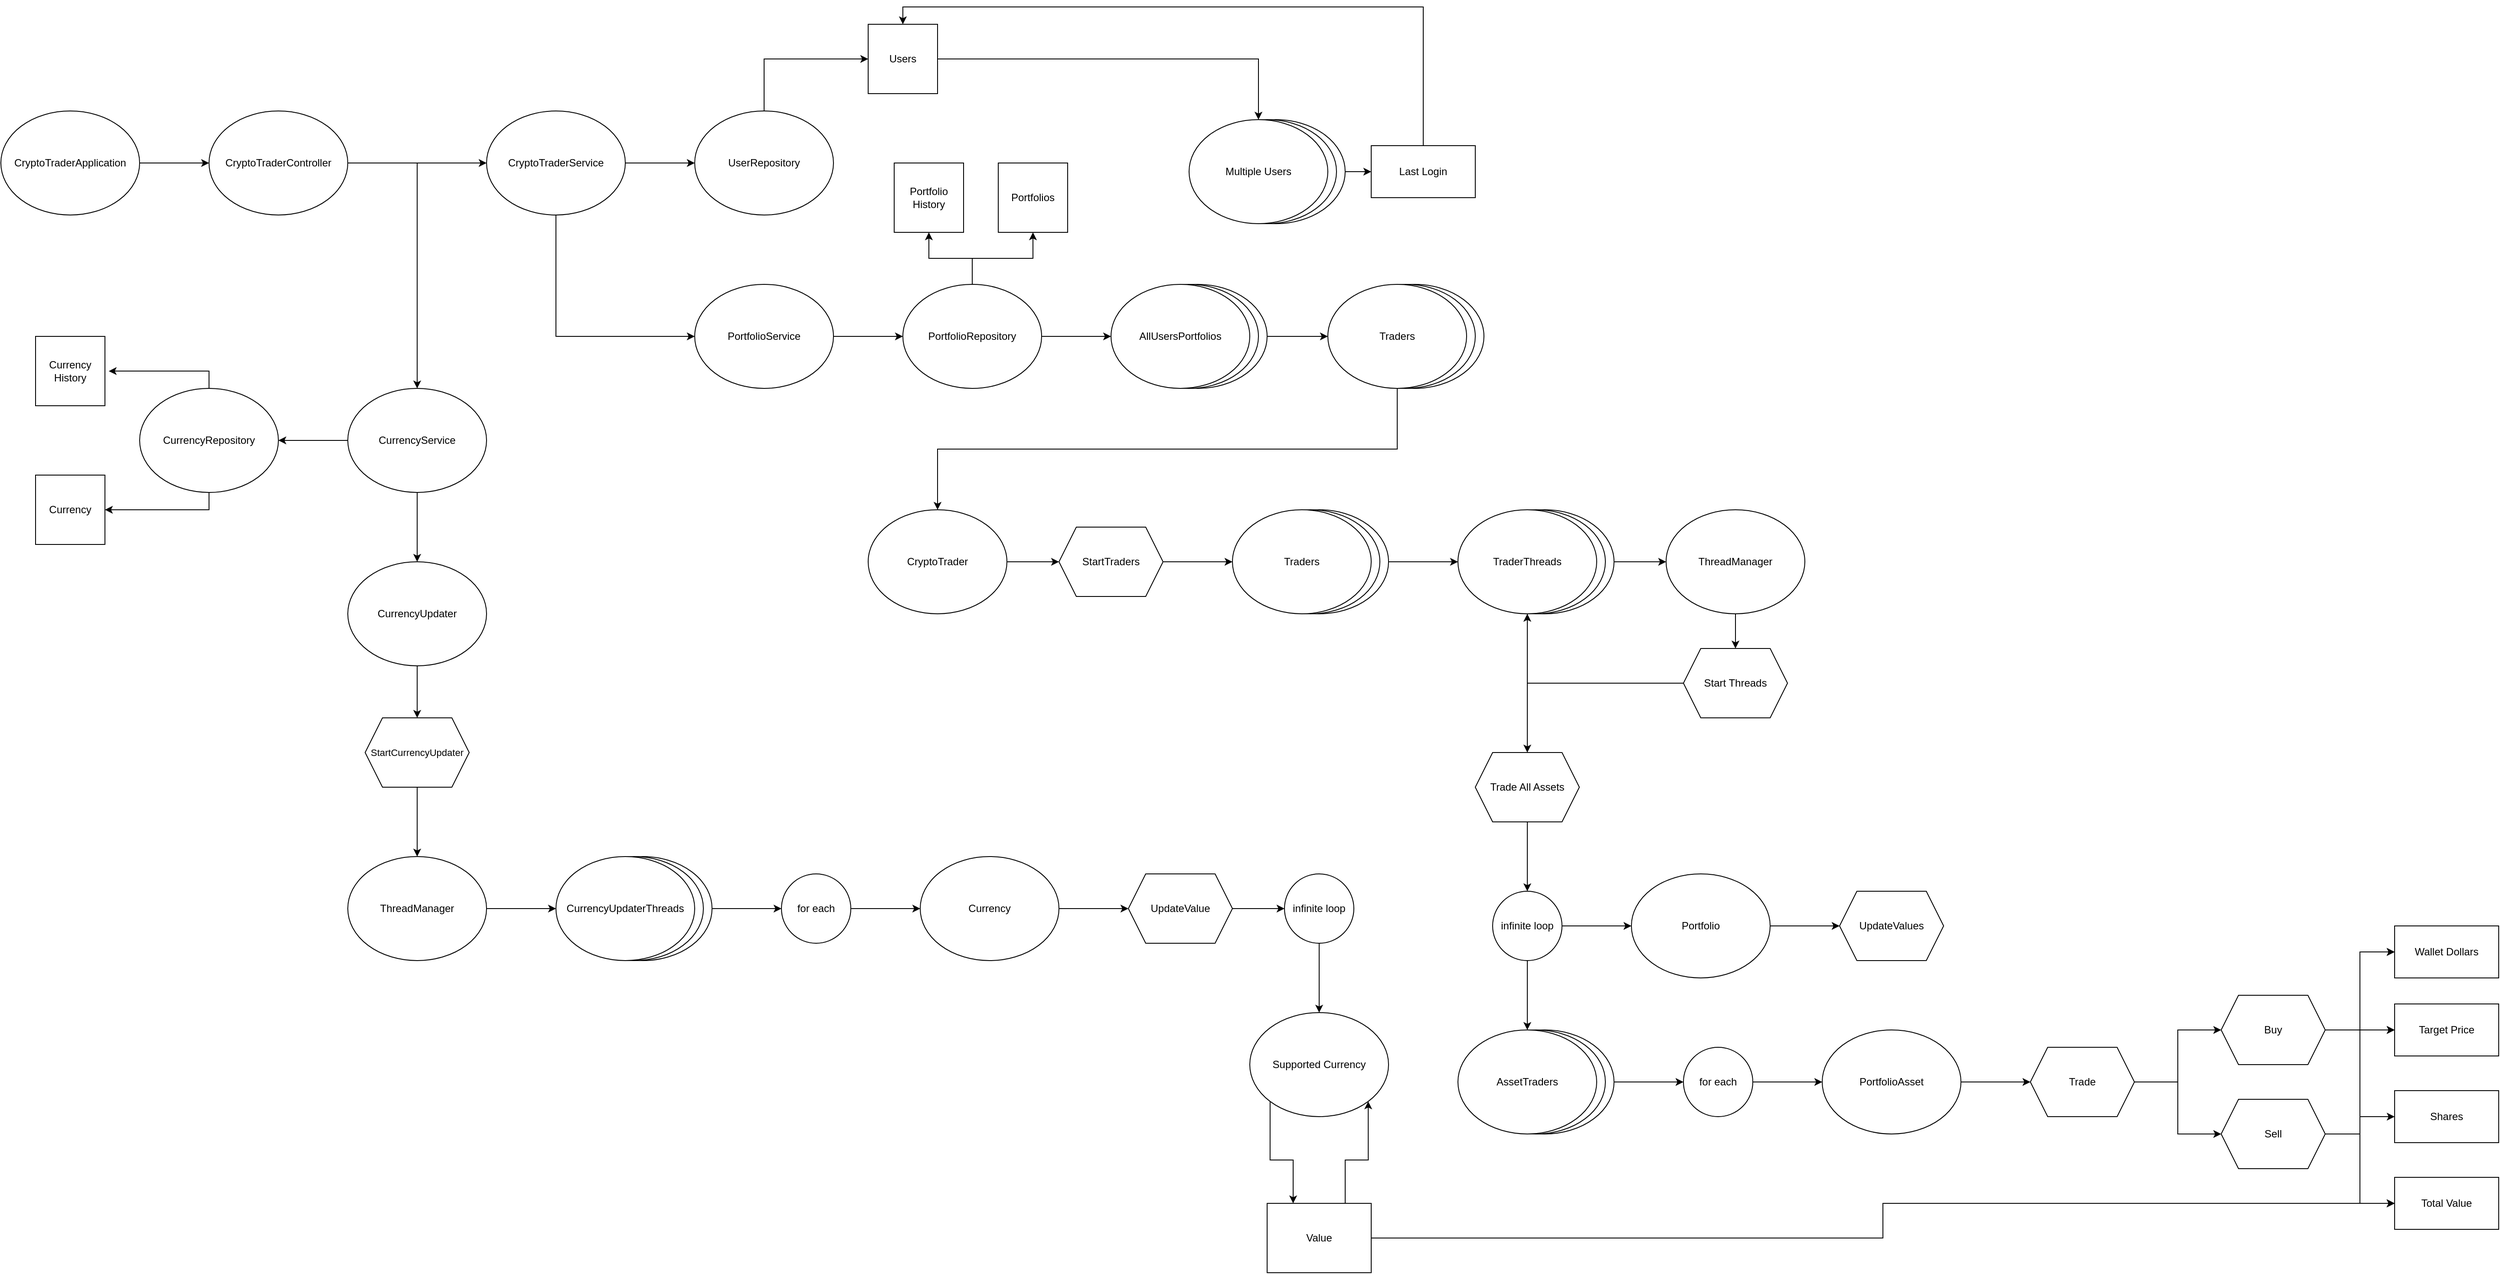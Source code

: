 <mxfile version="24.0.7" type="device">
  <diagram name="Page-1" id="pe8ZQUvVPvgCWQOouP43">
    <mxGraphModel dx="-1259" dy="2396" grid="1" gridSize="10" guides="1" tooltips="1" connect="1" arrows="1" fold="1" page="1" pageScale="1" pageWidth="850" pageHeight="1100" math="0" shadow="0">
      <root>
        <mxCell id="0" />
        <mxCell id="1" parent="0" />
        <mxCell id="1F8Fvpi4FppRuJuh_mjd-1" style="edgeStyle=orthogonalEdgeStyle;rounded=0;orthogonalLoop=1;jettySize=auto;html=1;exitX=1;exitY=0.5;exitDx=0;exitDy=0;entryX=0;entryY=0.5;entryDx=0;entryDy=0;" edge="1" parent="1" source="1F8Fvpi4FppRuJuh_mjd-2" target="1F8Fvpi4FppRuJuh_mjd-5">
          <mxGeometry relative="1" as="geometry" />
        </mxCell>
        <mxCell id="1F8Fvpi4FppRuJuh_mjd-2" value="&lt;font style=&quot;font-size: 12px;&quot;&gt;CryptoTraderApplication&lt;/font&gt;" style="ellipse;whiteSpace=wrap;html=1;" vertex="1" parent="1">
          <mxGeometry x="2600" y="-900" width="160" height="120" as="geometry" />
        </mxCell>
        <mxCell id="1F8Fvpi4FppRuJuh_mjd-3" style="edgeStyle=orthogonalEdgeStyle;rounded=0;orthogonalLoop=1;jettySize=auto;html=1;exitX=1;exitY=0.5;exitDx=0;exitDy=0;" edge="1" parent="1" source="1F8Fvpi4FppRuJuh_mjd-5" target="1F8Fvpi4FppRuJuh_mjd-7">
          <mxGeometry relative="1" as="geometry" />
        </mxCell>
        <mxCell id="1F8Fvpi4FppRuJuh_mjd-4" style="edgeStyle=orthogonalEdgeStyle;rounded=0;orthogonalLoop=1;jettySize=auto;html=1;exitX=1;exitY=0.5;exitDx=0;exitDy=0;entryX=0.5;entryY=0;entryDx=0;entryDy=0;" edge="1" parent="1" source="1F8Fvpi4FppRuJuh_mjd-5" target="1F8Fvpi4FppRuJuh_mjd-72">
          <mxGeometry relative="1" as="geometry" />
        </mxCell>
        <mxCell id="1F8Fvpi4FppRuJuh_mjd-5" value="CryptoTraderController" style="ellipse;whiteSpace=wrap;html=1;" vertex="1" parent="1">
          <mxGeometry x="2840" y="-900" width="160" height="120" as="geometry" />
        </mxCell>
        <mxCell id="1F8Fvpi4FppRuJuh_mjd-6" style="edgeStyle=orthogonalEdgeStyle;rounded=0;orthogonalLoop=1;jettySize=auto;html=1;exitX=1;exitY=0.5;exitDx=0;exitDy=0;entryX=0;entryY=0.5;entryDx=0;entryDy=0;" edge="1" parent="1" source="1F8Fvpi4FppRuJuh_mjd-7" target="1F8Fvpi4FppRuJuh_mjd-9">
          <mxGeometry relative="1" as="geometry" />
        </mxCell>
        <mxCell id="1F8Fvpi4FppRuJuh_mjd-208" style="edgeStyle=orthogonalEdgeStyle;rounded=0;orthogonalLoop=1;jettySize=auto;html=1;exitX=0.5;exitY=1;exitDx=0;exitDy=0;entryX=0;entryY=0.5;entryDx=0;entryDy=0;" edge="1" parent="1" source="1F8Fvpi4FppRuJuh_mjd-7" target="1F8Fvpi4FppRuJuh_mjd-78">
          <mxGeometry relative="1" as="geometry" />
        </mxCell>
        <mxCell id="1F8Fvpi4FppRuJuh_mjd-7" value="CryptoTraderService" style="ellipse;whiteSpace=wrap;html=1;" vertex="1" parent="1">
          <mxGeometry x="3160" y="-900" width="160" height="120" as="geometry" />
        </mxCell>
        <mxCell id="1F8Fvpi4FppRuJuh_mjd-8" style="edgeStyle=orthogonalEdgeStyle;rounded=0;orthogonalLoop=1;jettySize=auto;html=1;exitX=0.5;exitY=0;exitDx=0;exitDy=0;entryX=0;entryY=0.5;entryDx=0;entryDy=0;" edge="1" parent="1" source="1F8Fvpi4FppRuJuh_mjd-9" target="1F8Fvpi4FppRuJuh_mjd-61">
          <mxGeometry relative="1" as="geometry" />
        </mxCell>
        <mxCell id="1F8Fvpi4FppRuJuh_mjd-9" value="UserRepository" style="ellipse;whiteSpace=wrap;html=1;" vertex="1" parent="1">
          <mxGeometry x="3400" y="-900" width="160" height="120" as="geometry" />
        </mxCell>
        <mxCell id="1F8Fvpi4FppRuJuh_mjd-25" style="edgeStyle=orthogonalEdgeStyle;rounded=0;orthogonalLoop=1;jettySize=auto;html=1;exitX=0.5;exitY=0;exitDx=0;exitDy=0;entryX=0.5;entryY=1;entryDx=0;entryDy=0;" edge="1" parent="1" source="1F8Fvpi4FppRuJuh_mjd-27" target="1F8Fvpi4FppRuJuh_mjd-62">
          <mxGeometry relative="1" as="geometry" />
        </mxCell>
        <mxCell id="1F8Fvpi4FppRuJuh_mjd-26" style="edgeStyle=orthogonalEdgeStyle;rounded=0;orthogonalLoop=1;jettySize=auto;html=1;exitX=0.5;exitY=0;exitDx=0;exitDy=0;entryX=0.5;entryY=1;entryDx=0;entryDy=0;" edge="1" parent="1" source="1F8Fvpi4FppRuJuh_mjd-27" target="1F8Fvpi4FppRuJuh_mjd-63">
          <mxGeometry relative="1" as="geometry" />
        </mxCell>
        <mxCell id="1F8Fvpi4FppRuJuh_mjd-210" style="edgeStyle=orthogonalEdgeStyle;rounded=0;orthogonalLoop=1;jettySize=auto;html=1;exitX=1;exitY=0.5;exitDx=0;exitDy=0;entryX=0;entryY=0.5;entryDx=0;entryDy=0;" edge="1" parent="1" source="1F8Fvpi4FppRuJuh_mjd-27" target="1F8Fvpi4FppRuJuh_mjd-86">
          <mxGeometry relative="1" as="geometry" />
        </mxCell>
        <mxCell id="1F8Fvpi4FppRuJuh_mjd-27" value="PortfolioRepository" style="ellipse;whiteSpace=wrap;html=1;" vertex="1" parent="1">
          <mxGeometry x="3640" y="-700" width="160" height="120" as="geometry" />
        </mxCell>
        <mxCell id="1F8Fvpi4FppRuJuh_mjd-116" style="edgeStyle=orthogonalEdgeStyle;rounded=0;orthogonalLoop=1;jettySize=auto;html=1;exitX=1;exitY=0.5;exitDx=0;exitDy=0;" edge="1" parent="1" source="1F8Fvpi4FppRuJuh_mjd-29" target="1F8Fvpi4FppRuJuh_mjd-115">
          <mxGeometry relative="1" as="geometry" />
        </mxCell>
        <mxCell id="1F8Fvpi4FppRuJuh_mjd-29" value="CryptoTrader" style="ellipse;whiteSpace=wrap;html=1;" vertex="1" parent="1">
          <mxGeometry x="3600" y="-440" width="160" height="120" as="geometry" />
        </mxCell>
        <mxCell id="1F8Fvpi4FppRuJuh_mjd-158" style="edgeStyle=orthogonalEdgeStyle;rounded=0;orthogonalLoop=1;jettySize=auto;html=1;exitX=1;exitY=0.5;exitDx=0;exitDy=0;entryX=0;entryY=0.5;entryDx=0;entryDy=0;" edge="1" parent="1" source="1F8Fvpi4FppRuJuh_mjd-41" target="1F8Fvpi4FppRuJuh_mjd-157">
          <mxGeometry relative="1" as="geometry" />
        </mxCell>
        <mxCell id="1F8Fvpi4FppRuJuh_mjd-41" value="Currency" style="ellipse;whiteSpace=wrap;html=1;" vertex="1" parent="1">
          <mxGeometry x="3660" y="-40" width="160" height="120" as="geometry" />
        </mxCell>
        <mxCell id="1F8Fvpi4FppRuJuh_mjd-186" style="edgeStyle=orthogonalEdgeStyle;rounded=0;orthogonalLoop=1;jettySize=auto;html=1;exitX=0.75;exitY=0;exitDx=0;exitDy=0;entryX=1;entryY=1;entryDx=0;entryDy=0;" edge="1" parent="1" source="1F8Fvpi4FppRuJuh_mjd-42" target="1F8Fvpi4FppRuJuh_mjd-73">
          <mxGeometry relative="1" as="geometry" />
        </mxCell>
        <mxCell id="1F8Fvpi4FppRuJuh_mjd-204" style="edgeStyle=orthogonalEdgeStyle;rounded=0;orthogonalLoop=1;jettySize=auto;html=1;exitX=1;exitY=0.5;exitDx=0;exitDy=0;entryX=0;entryY=0.5;entryDx=0;entryDy=0;" edge="1" parent="1" source="1F8Fvpi4FppRuJuh_mjd-42" target="1F8Fvpi4FppRuJuh_mjd-109">
          <mxGeometry relative="1" as="geometry" />
        </mxCell>
        <mxCell id="1F8Fvpi4FppRuJuh_mjd-42" value="Value" style="rounded=0;whiteSpace=wrap;html=1;" vertex="1" parent="1">
          <mxGeometry x="4060" y="360" width="120" height="80" as="geometry" />
        </mxCell>
        <mxCell id="1F8Fvpi4FppRuJuh_mjd-87" style="edgeStyle=orthogonalEdgeStyle;rounded=0;orthogonalLoop=1;jettySize=auto;html=1;exitX=1;exitY=0.5;exitDx=0;exitDy=0;entryX=0.5;entryY=0;entryDx=0;entryDy=0;" edge="1" parent="1" source="1F8Fvpi4FppRuJuh_mjd-61" target="1F8Fvpi4FppRuJuh_mjd-82">
          <mxGeometry relative="1" as="geometry" />
        </mxCell>
        <mxCell id="1F8Fvpi4FppRuJuh_mjd-61" value="Users" style="whiteSpace=wrap;html=1;aspect=fixed;" vertex="1" parent="1">
          <mxGeometry x="3600" y="-1000" width="80" height="80" as="geometry" />
        </mxCell>
        <mxCell id="1F8Fvpi4FppRuJuh_mjd-62" value="Portfolios" style="whiteSpace=wrap;html=1;aspect=fixed;" vertex="1" parent="1">
          <mxGeometry x="3750" y="-840" width="80" height="80" as="geometry" />
        </mxCell>
        <mxCell id="1F8Fvpi4FppRuJuh_mjd-63" value="Portfolio&lt;div&gt;History&lt;/div&gt;" style="whiteSpace=wrap;html=1;aspect=fixed;" vertex="1" parent="1">
          <mxGeometry x="3630" y="-840" width="80" height="80" as="geometry" />
        </mxCell>
        <mxCell id="1F8Fvpi4FppRuJuh_mjd-64" value="Currency" style="whiteSpace=wrap;html=1;aspect=fixed;" vertex="1" parent="1">
          <mxGeometry x="2640" y="-480" width="80" height="80" as="geometry" />
        </mxCell>
        <mxCell id="1F8Fvpi4FppRuJuh_mjd-65" value="Currency&lt;div&gt;History&lt;/div&gt;" style="whiteSpace=wrap;html=1;aspect=fixed;" vertex="1" parent="1">
          <mxGeometry x="2640" y="-640" width="80" height="80" as="geometry" />
        </mxCell>
        <mxCell id="1F8Fvpi4FppRuJuh_mjd-66" style="edgeStyle=orthogonalEdgeStyle;rounded=0;orthogonalLoop=1;jettySize=auto;html=1;exitX=0.5;exitY=0;exitDx=0;exitDy=0;entryX=0.5;entryY=0;entryDx=0;entryDy=0;" edge="1" parent="1" source="1F8Fvpi4FppRuJuh_mjd-67" target="1F8Fvpi4FppRuJuh_mjd-61">
          <mxGeometry relative="1" as="geometry" />
        </mxCell>
        <mxCell id="1F8Fvpi4FppRuJuh_mjd-67" value="Last Login" style="rounded=0;whiteSpace=wrap;html=1;" vertex="1" parent="1">
          <mxGeometry x="4180" y="-860" width="120" height="60" as="geometry" />
        </mxCell>
        <mxCell id="1F8Fvpi4FppRuJuh_mjd-206" style="edgeStyle=orthogonalEdgeStyle;rounded=0;orthogonalLoop=1;jettySize=auto;html=1;exitX=0.5;exitY=1;exitDx=0;exitDy=0;entryX=0.5;entryY=0;entryDx=0;entryDy=0;" edge="1" parent="1" source="1F8Fvpi4FppRuJuh_mjd-69" target="1F8Fvpi4FppRuJuh_mjd-205">
          <mxGeometry relative="1" as="geometry" />
        </mxCell>
        <mxCell id="1F8Fvpi4FppRuJuh_mjd-69" value="CurrencyUpdater" style="ellipse;whiteSpace=wrap;html=1;" vertex="1" parent="1">
          <mxGeometry x="3000" y="-380" width="160" height="120" as="geometry" />
        </mxCell>
        <mxCell id="1F8Fvpi4FppRuJuh_mjd-71" style="edgeStyle=orthogonalEdgeStyle;rounded=0;orthogonalLoop=1;jettySize=auto;html=1;exitX=0;exitY=0.5;exitDx=0;exitDy=0;entryX=1;entryY=0.5;entryDx=0;entryDy=0;" edge="1" parent="1" source="1F8Fvpi4FppRuJuh_mjd-72" target="1F8Fvpi4FppRuJuh_mjd-75">
          <mxGeometry relative="1" as="geometry" />
        </mxCell>
        <mxCell id="1F8Fvpi4FppRuJuh_mjd-162" style="edgeStyle=orthogonalEdgeStyle;rounded=0;orthogonalLoop=1;jettySize=auto;html=1;exitX=0.5;exitY=1;exitDx=0;exitDy=0;entryX=0.5;entryY=0;entryDx=0;entryDy=0;" edge="1" parent="1" source="1F8Fvpi4FppRuJuh_mjd-72" target="1F8Fvpi4FppRuJuh_mjd-69">
          <mxGeometry relative="1" as="geometry">
            <mxPoint x="3280" y="-410" as="targetPoint" />
          </mxGeometry>
        </mxCell>
        <mxCell id="1F8Fvpi4FppRuJuh_mjd-72" value="CurrencyService" style="ellipse;whiteSpace=wrap;html=1;" vertex="1" parent="1">
          <mxGeometry x="3000" y="-580" width="160" height="120" as="geometry" />
        </mxCell>
        <mxCell id="1F8Fvpi4FppRuJuh_mjd-185" style="edgeStyle=orthogonalEdgeStyle;rounded=0;orthogonalLoop=1;jettySize=auto;html=1;exitX=0;exitY=1;exitDx=0;exitDy=0;entryX=0.25;entryY=0;entryDx=0;entryDy=0;" edge="1" parent="1" source="1F8Fvpi4FppRuJuh_mjd-73" target="1F8Fvpi4FppRuJuh_mjd-42">
          <mxGeometry relative="1" as="geometry" />
        </mxCell>
        <mxCell id="1F8Fvpi4FppRuJuh_mjd-73" value="Supported Currency" style="ellipse;whiteSpace=wrap;html=1;" vertex="1" parent="1">
          <mxGeometry x="4040" y="140" width="160" height="120" as="geometry" />
        </mxCell>
        <mxCell id="1F8Fvpi4FppRuJuh_mjd-74" style="edgeStyle=orthogonalEdgeStyle;rounded=0;orthogonalLoop=1;jettySize=auto;html=1;exitX=0.5;exitY=1;exitDx=0;exitDy=0;entryX=1;entryY=0.5;entryDx=0;entryDy=0;" edge="1" parent="1" source="1F8Fvpi4FppRuJuh_mjd-75" target="1F8Fvpi4FppRuJuh_mjd-64">
          <mxGeometry relative="1" as="geometry" />
        </mxCell>
        <mxCell id="1F8Fvpi4FppRuJuh_mjd-75" value="CurrencyRepository" style="ellipse;whiteSpace=wrap;html=1;" vertex="1" parent="1">
          <mxGeometry x="2760" y="-580" width="160" height="120" as="geometry" />
        </mxCell>
        <mxCell id="1F8Fvpi4FppRuJuh_mjd-76" style="edgeStyle=orthogonalEdgeStyle;rounded=0;orthogonalLoop=1;jettySize=auto;html=1;exitX=0.5;exitY=0;exitDx=0;exitDy=0;entryX=1.055;entryY=0.501;entryDx=0;entryDy=0;entryPerimeter=0;" edge="1" parent="1" source="1F8Fvpi4FppRuJuh_mjd-75" target="1F8Fvpi4FppRuJuh_mjd-65">
          <mxGeometry relative="1" as="geometry" />
        </mxCell>
        <mxCell id="1F8Fvpi4FppRuJuh_mjd-209" style="edgeStyle=orthogonalEdgeStyle;rounded=0;orthogonalLoop=1;jettySize=auto;html=1;exitX=1;exitY=0.5;exitDx=0;exitDy=0;entryX=0;entryY=0.5;entryDx=0;entryDy=0;" edge="1" parent="1" source="1F8Fvpi4FppRuJuh_mjd-78" target="1F8Fvpi4FppRuJuh_mjd-27">
          <mxGeometry relative="1" as="geometry" />
        </mxCell>
        <mxCell id="1F8Fvpi4FppRuJuh_mjd-78" value="PortfolioService" style="ellipse;whiteSpace=wrap;html=1;" vertex="1" parent="1">
          <mxGeometry x="3400" y="-700" width="160" height="120" as="geometry" />
        </mxCell>
        <mxCell id="1F8Fvpi4FppRuJuh_mjd-79" value="" style="group" vertex="1" connectable="0" parent="1">
          <mxGeometry x="3970" y="-890" width="180" height="120" as="geometry" />
        </mxCell>
        <mxCell id="1F8Fvpi4FppRuJuh_mjd-80" value="" style="ellipse;whiteSpace=wrap;html=1;" vertex="1" parent="1F8Fvpi4FppRuJuh_mjd-79">
          <mxGeometry x="20" width="160" height="120" as="geometry" />
        </mxCell>
        <mxCell id="1F8Fvpi4FppRuJuh_mjd-81" value="" style="ellipse;whiteSpace=wrap;html=1;" vertex="1" parent="1F8Fvpi4FppRuJuh_mjd-79">
          <mxGeometry x="10" width="160" height="120" as="geometry" />
        </mxCell>
        <mxCell id="1F8Fvpi4FppRuJuh_mjd-82" value="Multiple Users" style="ellipse;whiteSpace=wrap;html=1;" vertex="1" parent="1F8Fvpi4FppRuJuh_mjd-79">
          <mxGeometry width="160" height="120" as="geometry" />
        </mxCell>
        <mxCell id="1F8Fvpi4FppRuJuh_mjd-83" value="" style="group" vertex="1" connectable="0" parent="1">
          <mxGeometry x="3880" y="-700" width="180" height="120" as="geometry" />
        </mxCell>
        <mxCell id="1F8Fvpi4FppRuJuh_mjd-84" value="" style="ellipse;whiteSpace=wrap;html=1;" vertex="1" parent="1F8Fvpi4FppRuJuh_mjd-83">
          <mxGeometry x="20" width="160" height="120" as="geometry" />
        </mxCell>
        <mxCell id="1F8Fvpi4FppRuJuh_mjd-85" value="" style="ellipse;whiteSpace=wrap;html=1;" vertex="1" parent="1F8Fvpi4FppRuJuh_mjd-83">
          <mxGeometry x="10" width="160" height="120" as="geometry" />
        </mxCell>
        <mxCell id="1F8Fvpi4FppRuJuh_mjd-86" value="AllUsersPortfolios" style="ellipse;whiteSpace=wrap;html=1;" vertex="1" parent="1F8Fvpi4FppRuJuh_mjd-83">
          <mxGeometry width="160" height="120" as="geometry" />
        </mxCell>
        <mxCell id="1F8Fvpi4FppRuJuh_mjd-89" style="edgeStyle=orthogonalEdgeStyle;rounded=0;orthogonalLoop=1;jettySize=auto;html=1;exitX=1;exitY=0.5;exitDx=0;exitDy=0;" edge="1" parent="1" source="1F8Fvpi4FppRuJuh_mjd-80" target="1F8Fvpi4FppRuJuh_mjd-67">
          <mxGeometry relative="1" as="geometry" />
        </mxCell>
        <mxCell id="1F8Fvpi4FppRuJuh_mjd-91" value="" style="group" vertex="1" connectable="0" parent="1">
          <mxGeometry x="4130" y="-700" width="180" height="120" as="geometry" />
        </mxCell>
        <mxCell id="1F8Fvpi4FppRuJuh_mjd-92" value="" style="ellipse;whiteSpace=wrap;html=1;" vertex="1" parent="1F8Fvpi4FppRuJuh_mjd-91">
          <mxGeometry x="20" width="160" height="120" as="geometry" />
        </mxCell>
        <mxCell id="1F8Fvpi4FppRuJuh_mjd-93" value="" style="ellipse;whiteSpace=wrap;html=1;" vertex="1" parent="1F8Fvpi4FppRuJuh_mjd-91">
          <mxGeometry x="10" width="160" height="120" as="geometry" />
        </mxCell>
        <mxCell id="1F8Fvpi4FppRuJuh_mjd-94" value="Traders" style="ellipse;whiteSpace=wrap;html=1;" vertex="1" parent="1F8Fvpi4FppRuJuh_mjd-91">
          <mxGeometry width="160" height="120" as="geometry" />
        </mxCell>
        <mxCell id="1F8Fvpi4FppRuJuh_mjd-98" style="edgeStyle=orthogonalEdgeStyle;rounded=0;orthogonalLoop=1;jettySize=auto;html=1;exitX=0.5;exitY=1;exitDx=0;exitDy=0;entryX=0.5;entryY=0;entryDx=0;entryDy=0;" edge="1" parent="1" source="1F8Fvpi4FppRuJuh_mjd-94" target="1F8Fvpi4FppRuJuh_mjd-29">
          <mxGeometry relative="1" as="geometry" />
        </mxCell>
        <mxCell id="1F8Fvpi4FppRuJuh_mjd-194" style="edgeStyle=orthogonalEdgeStyle;rounded=0;orthogonalLoop=1;jettySize=auto;html=1;exitX=1;exitY=0.5;exitDx=0;exitDy=0;entryX=0;entryY=0.5;entryDx=0;entryDy=0;" edge="1" parent="1" source="1F8Fvpi4FppRuJuh_mjd-104" target="1F8Fvpi4FppRuJuh_mjd-112">
          <mxGeometry relative="1" as="geometry" />
        </mxCell>
        <mxCell id="1F8Fvpi4FppRuJuh_mjd-195" style="edgeStyle=orthogonalEdgeStyle;rounded=0;orthogonalLoop=1;jettySize=auto;html=1;exitX=1;exitY=0.5;exitDx=0;exitDy=0;entryX=0;entryY=0.5;entryDx=0;entryDy=0;" edge="1" parent="1" source="1F8Fvpi4FppRuJuh_mjd-104" target="1F8Fvpi4FppRuJuh_mjd-111">
          <mxGeometry relative="1" as="geometry" />
        </mxCell>
        <mxCell id="1F8Fvpi4FppRuJuh_mjd-196" style="edgeStyle=orthogonalEdgeStyle;rounded=0;orthogonalLoop=1;jettySize=auto;html=1;exitX=1;exitY=0.5;exitDx=0;exitDy=0;entryX=0;entryY=0.5;entryDx=0;entryDy=0;" edge="1" parent="1" source="1F8Fvpi4FppRuJuh_mjd-104" target="1F8Fvpi4FppRuJuh_mjd-110">
          <mxGeometry relative="1" as="geometry" />
        </mxCell>
        <mxCell id="1F8Fvpi4FppRuJuh_mjd-197" style="edgeStyle=orthogonalEdgeStyle;rounded=0;orthogonalLoop=1;jettySize=auto;html=1;exitX=1;exitY=0.5;exitDx=0;exitDy=0;entryX=0;entryY=0.5;entryDx=0;entryDy=0;" edge="1" parent="1" source="1F8Fvpi4FppRuJuh_mjd-104" target="1F8Fvpi4FppRuJuh_mjd-109">
          <mxGeometry relative="1" as="geometry" />
        </mxCell>
        <mxCell id="1F8Fvpi4FppRuJuh_mjd-104" value="Buy" style="shape=hexagon;perimeter=hexagonPerimeter2;whiteSpace=wrap;html=1;fixedSize=1;" vertex="1" parent="1">
          <mxGeometry x="5160" y="120" width="120" height="80" as="geometry" />
        </mxCell>
        <mxCell id="1F8Fvpi4FppRuJuh_mjd-198" style="edgeStyle=orthogonalEdgeStyle;rounded=0;orthogonalLoop=1;jettySize=auto;html=1;exitX=1;exitY=0.5;exitDx=0;exitDy=0;entryX=0;entryY=0.5;entryDx=0;entryDy=0;" edge="1" parent="1" source="1F8Fvpi4FppRuJuh_mjd-108" target="1F8Fvpi4FppRuJuh_mjd-109">
          <mxGeometry relative="1" as="geometry" />
        </mxCell>
        <mxCell id="1F8Fvpi4FppRuJuh_mjd-200" style="edgeStyle=orthogonalEdgeStyle;rounded=0;orthogonalLoop=1;jettySize=auto;html=1;exitX=1;exitY=0.5;exitDx=0;exitDy=0;entryX=0;entryY=0.5;entryDx=0;entryDy=0;" edge="1" parent="1" source="1F8Fvpi4FppRuJuh_mjd-108" target="1F8Fvpi4FppRuJuh_mjd-111">
          <mxGeometry relative="1" as="geometry" />
        </mxCell>
        <mxCell id="1F8Fvpi4FppRuJuh_mjd-201" style="edgeStyle=orthogonalEdgeStyle;rounded=0;orthogonalLoop=1;jettySize=auto;html=1;exitX=1;exitY=0.5;exitDx=0;exitDy=0;entryX=0;entryY=0.5;entryDx=0;entryDy=0;" edge="1" parent="1" source="1F8Fvpi4FppRuJuh_mjd-108" target="1F8Fvpi4FppRuJuh_mjd-112">
          <mxGeometry relative="1" as="geometry" />
        </mxCell>
        <mxCell id="1F8Fvpi4FppRuJuh_mjd-108" value="Sell" style="shape=hexagon;perimeter=hexagonPerimeter2;whiteSpace=wrap;html=1;fixedSize=1;" vertex="1" parent="1">
          <mxGeometry x="5160" y="240" width="120" height="80" as="geometry" />
        </mxCell>
        <mxCell id="1F8Fvpi4FppRuJuh_mjd-109" value="Total Value" style="rounded=0;whiteSpace=wrap;html=1;" vertex="1" parent="1">
          <mxGeometry x="5360" y="330" width="120" height="60" as="geometry" />
        </mxCell>
        <mxCell id="1F8Fvpi4FppRuJuh_mjd-110" value="Shares" style="rounded=0;whiteSpace=wrap;html=1;" vertex="1" parent="1">
          <mxGeometry x="5360" y="230" width="120" height="60" as="geometry" />
        </mxCell>
        <mxCell id="1F8Fvpi4FppRuJuh_mjd-111" value="Target Price" style="rounded=0;whiteSpace=wrap;html=1;" vertex="1" parent="1">
          <mxGeometry x="5360" y="130" width="120" height="60" as="geometry" />
        </mxCell>
        <mxCell id="1F8Fvpi4FppRuJuh_mjd-112" value="Wallet Dollars" style="rounded=0;whiteSpace=wrap;html=1;" vertex="1" parent="1">
          <mxGeometry x="5360" y="40" width="120" height="60" as="geometry" />
        </mxCell>
        <mxCell id="1F8Fvpi4FppRuJuh_mjd-121" style="edgeStyle=orthogonalEdgeStyle;rounded=0;orthogonalLoop=1;jettySize=auto;html=1;exitX=1;exitY=0.5;exitDx=0;exitDy=0;entryX=0;entryY=0.5;entryDx=0;entryDy=0;" edge="1" parent="1" source="1F8Fvpi4FppRuJuh_mjd-115" target="1F8Fvpi4FppRuJuh_mjd-120">
          <mxGeometry relative="1" as="geometry" />
        </mxCell>
        <mxCell id="1F8Fvpi4FppRuJuh_mjd-115" value="StartTraders" style="shape=hexagon;perimeter=hexagonPerimeter2;whiteSpace=wrap;html=1;fixedSize=1;" vertex="1" parent="1">
          <mxGeometry x="3820" y="-420" width="120" height="80" as="geometry" />
        </mxCell>
        <mxCell id="1F8Fvpi4FppRuJuh_mjd-117" value="" style="group" vertex="1" connectable="0" parent="1">
          <mxGeometry x="4020" y="-440" width="180" height="120" as="geometry" />
        </mxCell>
        <mxCell id="1F8Fvpi4FppRuJuh_mjd-118" value="" style="ellipse;whiteSpace=wrap;html=1;" vertex="1" parent="1F8Fvpi4FppRuJuh_mjd-117">
          <mxGeometry x="20" width="160" height="120" as="geometry" />
        </mxCell>
        <mxCell id="1F8Fvpi4FppRuJuh_mjd-119" value="" style="ellipse;whiteSpace=wrap;html=1;" vertex="1" parent="1F8Fvpi4FppRuJuh_mjd-117">
          <mxGeometry x="10" width="160" height="120" as="geometry" />
        </mxCell>
        <mxCell id="1F8Fvpi4FppRuJuh_mjd-120" value="Traders" style="ellipse;whiteSpace=wrap;html=1;" vertex="1" parent="1F8Fvpi4FppRuJuh_mjd-117">
          <mxGeometry width="160" height="120" as="geometry" />
        </mxCell>
        <mxCell id="1F8Fvpi4FppRuJuh_mjd-122" value="" style="group" vertex="1" connectable="0" parent="1">
          <mxGeometry x="4280" y="-440" width="180" height="120" as="geometry" />
        </mxCell>
        <mxCell id="1F8Fvpi4FppRuJuh_mjd-123" value="" style="ellipse;whiteSpace=wrap;html=1;" vertex="1" parent="1F8Fvpi4FppRuJuh_mjd-122">
          <mxGeometry x="20" width="160" height="120" as="geometry" />
        </mxCell>
        <mxCell id="1F8Fvpi4FppRuJuh_mjd-124" value="" style="ellipse;whiteSpace=wrap;html=1;" vertex="1" parent="1F8Fvpi4FppRuJuh_mjd-122">
          <mxGeometry x="10" width="160" height="120" as="geometry" />
        </mxCell>
        <mxCell id="1F8Fvpi4FppRuJuh_mjd-125" value="TraderThreads" style="ellipse;whiteSpace=wrap;html=1;" vertex="1" parent="1F8Fvpi4FppRuJuh_mjd-122">
          <mxGeometry width="160" height="120" as="geometry" />
        </mxCell>
        <mxCell id="1F8Fvpi4FppRuJuh_mjd-126" style="edgeStyle=orthogonalEdgeStyle;rounded=0;orthogonalLoop=1;jettySize=auto;html=1;exitX=1;exitY=0.5;exitDx=0;exitDy=0;" edge="1" parent="1" source="1F8Fvpi4FppRuJuh_mjd-118" target="1F8Fvpi4FppRuJuh_mjd-125">
          <mxGeometry relative="1" as="geometry" />
        </mxCell>
        <mxCell id="1F8Fvpi4FppRuJuh_mjd-127" value="" style="group" vertex="1" connectable="0" parent="1">
          <mxGeometry x="4520" y="-440" width="180" height="120" as="geometry" />
        </mxCell>
        <mxCell id="1F8Fvpi4FppRuJuh_mjd-130" value="ThreadManager" style="ellipse;whiteSpace=wrap;html=1;" vertex="1" parent="1F8Fvpi4FppRuJuh_mjd-127">
          <mxGeometry width="160" height="120" as="geometry" />
        </mxCell>
        <mxCell id="1F8Fvpi4FppRuJuh_mjd-135" style="edgeStyle=orthogonalEdgeStyle;rounded=0;orthogonalLoop=1;jettySize=auto;html=1;exitX=0;exitY=0.5;exitDx=0;exitDy=0;entryX=0.5;entryY=1;entryDx=0;entryDy=0;" edge="1" parent="1" source="1F8Fvpi4FppRuJuh_mjd-131" target="1F8Fvpi4FppRuJuh_mjd-125">
          <mxGeometry relative="1" as="geometry" />
        </mxCell>
        <mxCell id="1F8Fvpi4FppRuJuh_mjd-131" value="Start Threads" style="shape=hexagon;perimeter=hexagonPerimeter2;whiteSpace=wrap;html=1;fixedSize=1;" vertex="1" parent="1">
          <mxGeometry x="4540" y="-280" width="120" height="80" as="geometry" />
        </mxCell>
        <mxCell id="1F8Fvpi4FppRuJuh_mjd-133" style="edgeStyle=orthogonalEdgeStyle;rounded=0;orthogonalLoop=1;jettySize=auto;html=1;exitX=0.5;exitY=1;exitDx=0;exitDy=0;entryX=0.5;entryY=0;entryDx=0;entryDy=0;" edge="1" parent="1" source="1F8Fvpi4FppRuJuh_mjd-130" target="1F8Fvpi4FppRuJuh_mjd-131">
          <mxGeometry relative="1" as="geometry" />
        </mxCell>
        <mxCell id="1F8Fvpi4FppRuJuh_mjd-134" style="edgeStyle=orthogonalEdgeStyle;rounded=0;orthogonalLoop=1;jettySize=auto;html=1;exitX=1;exitY=0.5;exitDx=0;exitDy=0;entryX=0;entryY=0.5;entryDx=0;entryDy=0;" edge="1" parent="1" source="1F8Fvpi4FppRuJuh_mjd-123" target="1F8Fvpi4FppRuJuh_mjd-130">
          <mxGeometry relative="1" as="geometry" />
        </mxCell>
        <mxCell id="1F8Fvpi4FppRuJuh_mjd-141" style="edgeStyle=orthogonalEdgeStyle;rounded=0;orthogonalLoop=1;jettySize=auto;html=1;exitX=0.5;exitY=1;exitDx=0;exitDy=0;entryX=0.5;entryY=0;entryDx=0;entryDy=0;" edge="1" parent="1" source="1F8Fvpi4FppRuJuh_mjd-125" target="1F8Fvpi4FppRuJuh_mjd-142">
          <mxGeometry relative="1" as="geometry">
            <mxPoint x="4360" y="-160" as="targetPoint" />
          </mxGeometry>
        </mxCell>
        <mxCell id="1F8Fvpi4FppRuJuh_mjd-164" style="edgeStyle=orthogonalEdgeStyle;rounded=0;orthogonalLoop=1;jettySize=auto;html=1;exitX=0.5;exitY=1;exitDx=0;exitDy=0;entryX=0.5;entryY=0;entryDx=0;entryDy=0;" edge="1" parent="1" source="1F8Fvpi4FppRuJuh_mjd-142" target="1F8Fvpi4FppRuJuh_mjd-163">
          <mxGeometry relative="1" as="geometry" />
        </mxCell>
        <mxCell id="1F8Fvpi4FppRuJuh_mjd-142" value="Trade All Assets" style="shape=hexagon;perimeter=hexagonPerimeter2;whiteSpace=wrap;html=1;fixedSize=1;" vertex="1" parent="1">
          <mxGeometry x="4300" y="-160" width="120" height="80" as="geometry" />
        </mxCell>
        <mxCell id="1F8Fvpi4FppRuJuh_mjd-143" value="" style="group" vertex="1" connectable="0" parent="1">
          <mxGeometry x="4280" y="160" width="180" height="120" as="geometry" />
        </mxCell>
        <mxCell id="1F8Fvpi4FppRuJuh_mjd-144" value="" style="ellipse;whiteSpace=wrap;html=1;" vertex="1" parent="1F8Fvpi4FppRuJuh_mjd-143">
          <mxGeometry x="20" width="160" height="120" as="geometry" />
        </mxCell>
        <mxCell id="1F8Fvpi4FppRuJuh_mjd-145" value="" style="ellipse;whiteSpace=wrap;html=1;" vertex="1" parent="1F8Fvpi4FppRuJuh_mjd-143">
          <mxGeometry x="10" width="160" height="120" as="geometry" />
        </mxCell>
        <mxCell id="1F8Fvpi4FppRuJuh_mjd-146" value="AssetTraders" style="ellipse;whiteSpace=wrap;html=1;" vertex="1" parent="1F8Fvpi4FppRuJuh_mjd-143">
          <mxGeometry width="160" height="120" as="geometry" />
        </mxCell>
        <mxCell id="1F8Fvpi4FppRuJuh_mjd-155" style="edgeStyle=orthogonalEdgeStyle;rounded=0;orthogonalLoop=1;jettySize=auto;html=1;exitX=1;exitY=0.5;exitDx=0;exitDy=0;entryX=0;entryY=0.5;entryDx=0;entryDy=0;" edge="1" parent="1" source="1F8Fvpi4FppRuJuh_mjd-148" target="1F8Fvpi4FppRuJuh_mjd-154">
          <mxGeometry relative="1" as="geometry" />
        </mxCell>
        <mxCell id="1F8Fvpi4FppRuJuh_mjd-148" value="for each" style="ellipse;whiteSpace=wrap;html=1;aspect=fixed;" vertex="1" parent="1">
          <mxGeometry x="4540" y="180" width="80" height="80" as="geometry" />
        </mxCell>
        <mxCell id="1F8Fvpi4FppRuJuh_mjd-152" style="edgeStyle=orthogonalEdgeStyle;rounded=0;orthogonalLoop=1;jettySize=auto;html=1;exitX=1;exitY=0.5;exitDx=0;exitDy=0;entryX=0;entryY=0.5;entryDx=0;entryDy=0;" edge="1" parent="1" source="1F8Fvpi4FppRuJuh_mjd-150" target="1F8Fvpi4FppRuJuh_mjd-104">
          <mxGeometry relative="1" as="geometry" />
        </mxCell>
        <mxCell id="1F8Fvpi4FppRuJuh_mjd-193" style="edgeStyle=orthogonalEdgeStyle;rounded=0;orthogonalLoop=1;jettySize=auto;html=1;exitX=1;exitY=0.5;exitDx=0;exitDy=0;entryX=0;entryY=0.5;entryDx=0;entryDy=0;" edge="1" parent="1" source="1F8Fvpi4FppRuJuh_mjd-150" target="1F8Fvpi4FppRuJuh_mjd-108">
          <mxGeometry relative="1" as="geometry" />
        </mxCell>
        <mxCell id="1F8Fvpi4FppRuJuh_mjd-150" value="Trade" style="shape=hexagon;perimeter=hexagonPerimeter2;whiteSpace=wrap;html=1;fixedSize=1;" vertex="1" parent="1">
          <mxGeometry x="4940" y="180" width="120" height="80" as="geometry" />
        </mxCell>
        <mxCell id="1F8Fvpi4FppRuJuh_mjd-156" style="edgeStyle=orthogonalEdgeStyle;rounded=0;orthogonalLoop=1;jettySize=auto;html=1;exitX=1;exitY=0.5;exitDx=0;exitDy=0;entryX=0;entryY=0.5;entryDx=0;entryDy=0;" edge="1" parent="1" source="1F8Fvpi4FppRuJuh_mjd-154" target="1F8Fvpi4FppRuJuh_mjd-150">
          <mxGeometry relative="1" as="geometry" />
        </mxCell>
        <mxCell id="1F8Fvpi4FppRuJuh_mjd-154" value="PortfolioAsset" style="ellipse;whiteSpace=wrap;html=1;" vertex="1" parent="1">
          <mxGeometry x="4700" y="160" width="160" height="120" as="geometry" />
        </mxCell>
        <mxCell id="1F8Fvpi4FppRuJuh_mjd-167" style="edgeStyle=orthogonalEdgeStyle;rounded=0;orthogonalLoop=1;jettySize=auto;html=1;exitX=1;exitY=0.5;exitDx=0;exitDy=0;" edge="1" parent="1" source="1F8Fvpi4FppRuJuh_mjd-157" target="1F8Fvpi4FppRuJuh_mjd-166">
          <mxGeometry relative="1" as="geometry" />
        </mxCell>
        <mxCell id="1F8Fvpi4FppRuJuh_mjd-157" value="UpdateValue" style="shape=hexagon;perimeter=hexagonPerimeter2;whiteSpace=wrap;html=1;fixedSize=1;" vertex="1" parent="1">
          <mxGeometry x="3900" y="-20" width="120" height="80" as="geometry" />
        </mxCell>
        <mxCell id="1F8Fvpi4FppRuJuh_mjd-165" style="edgeStyle=orthogonalEdgeStyle;rounded=0;orthogonalLoop=1;jettySize=auto;html=1;exitX=0.5;exitY=1;exitDx=0;exitDy=0;entryX=0.5;entryY=0;entryDx=0;entryDy=0;" edge="1" parent="1" source="1F8Fvpi4FppRuJuh_mjd-163" target="1F8Fvpi4FppRuJuh_mjd-146">
          <mxGeometry relative="1" as="geometry" />
        </mxCell>
        <mxCell id="1F8Fvpi4FppRuJuh_mjd-219" style="edgeStyle=orthogonalEdgeStyle;rounded=0;orthogonalLoop=1;jettySize=auto;html=1;exitX=1;exitY=0.5;exitDx=0;exitDy=0;entryX=0;entryY=0.5;entryDx=0;entryDy=0;" edge="1" parent="1" source="1F8Fvpi4FppRuJuh_mjd-163" target="1F8Fvpi4FppRuJuh_mjd-217">
          <mxGeometry relative="1" as="geometry" />
        </mxCell>
        <mxCell id="1F8Fvpi4FppRuJuh_mjd-163" value="infinite loop" style="ellipse;whiteSpace=wrap;html=1;aspect=fixed;" vertex="1" parent="1">
          <mxGeometry x="4320" width="80" height="80" as="geometry" />
        </mxCell>
        <mxCell id="1F8Fvpi4FppRuJuh_mjd-183" style="edgeStyle=orthogonalEdgeStyle;rounded=0;orthogonalLoop=1;jettySize=auto;html=1;exitX=0.5;exitY=1;exitDx=0;exitDy=0;entryX=0.5;entryY=0;entryDx=0;entryDy=0;" edge="1" parent="1" source="1F8Fvpi4FppRuJuh_mjd-166" target="1F8Fvpi4FppRuJuh_mjd-73">
          <mxGeometry relative="1" as="geometry" />
        </mxCell>
        <mxCell id="1F8Fvpi4FppRuJuh_mjd-166" value="infinite loop" style="ellipse;whiteSpace=wrap;html=1;aspect=fixed;" vertex="1" parent="1">
          <mxGeometry x="4080" y="-20" width="80" height="80" as="geometry" />
        </mxCell>
        <mxCell id="1F8Fvpi4FppRuJuh_mjd-169" value="" style="group" vertex="1" connectable="0" parent="1">
          <mxGeometry x="3000" y="-40" width="180" height="120" as="geometry" />
        </mxCell>
        <mxCell id="1F8Fvpi4FppRuJuh_mjd-172" value="ThreadManager" style="ellipse;whiteSpace=wrap;html=1;" vertex="1" parent="1F8Fvpi4FppRuJuh_mjd-169">
          <mxGeometry width="160" height="120" as="geometry" />
        </mxCell>
        <mxCell id="1F8Fvpi4FppRuJuh_mjd-174" value="" style="group" vertex="1" connectable="0" parent="1">
          <mxGeometry x="3240" y="-40" width="180" height="120" as="geometry" />
        </mxCell>
        <mxCell id="1F8Fvpi4FppRuJuh_mjd-175" value="" style="ellipse;whiteSpace=wrap;html=1;" vertex="1" parent="1F8Fvpi4FppRuJuh_mjd-174">
          <mxGeometry x="20" width="160" height="120" as="geometry" />
        </mxCell>
        <mxCell id="1F8Fvpi4FppRuJuh_mjd-176" value="" style="ellipse;whiteSpace=wrap;html=1;" vertex="1" parent="1F8Fvpi4FppRuJuh_mjd-174">
          <mxGeometry x="10" width="160" height="120" as="geometry" />
        </mxCell>
        <mxCell id="1F8Fvpi4FppRuJuh_mjd-177" value="CurrencyUpdaterThreads" style="ellipse;whiteSpace=wrap;html=1;" vertex="1" parent="1F8Fvpi4FppRuJuh_mjd-174">
          <mxGeometry width="160" height="120" as="geometry" />
        </mxCell>
        <mxCell id="1F8Fvpi4FppRuJuh_mjd-178" style="edgeStyle=orthogonalEdgeStyle;rounded=0;orthogonalLoop=1;jettySize=auto;html=1;exitX=1;exitY=0.5;exitDx=0;exitDy=0;entryX=0;entryY=0.5;entryDx=0;entryDy=0;" edge="1" parent="1" source="1F8Fvpi4FppRuJuh_mjd-172" target="1F8Fvpi4FppRuJuh_mjd-177">
          <mxGeometry relative="1" as="geometry" />
        </mxCell>
        <mxCell id="1F8Fvpi4FppRuJuh_mjd-182" style="edgeStyle=orthogonalEdgeStyle;rounded=0;orthogonalLoop=1;jettySize=auto;html=1;exitX=1;exitY=0.5;exitDx=0;exitDy=0;entryX=0;entryY=0.5;entryDx=0;entryDy=0;" edge="1" parent="1" source="1F8Fvpi4FppRuJuh_mjd-180" target="1F8Fvpi4FppRuJuh_mjd-41">
          <mxGeometry relative="1" as="geometry" />
        </mxCell>
        <mxCell id="1F8Fvpi4FppRuJuh_mjd-180" value="for each" style="ellipse;whiteSpace=wrap;html=1;aspect=fixed;" vertex="1" parent="1">
          <mxGeometry x="3500" y="-20" width="80" height="80" as="geometry" />
        </mxCell>
        <mxCell id="1F8Fvpi4FppRuJuh_mjd-181" style="edgeStyle=orthogonalEdgeStyle;rounded=0;orthogonalLoop=1;jettySize=auto;html=1;exitX=1;exitY=0.5;exitDx=0;exitDy=0;entryX=0;entryY=0.5;entryDx=0;entryDy=0;" edge="1" parent="1" source="1F8Fvpi4FppRuJuh_mjd-175" target="1F8Fvpi4FppRuJuh_mjd-180">
          <mxGeometry relative="1" as="geometry" />
        </mxCell>
        <mxCell id="1F8Fvpi4FppRuJuh_mjd-207" style="edgeStyle=orthogonalEdgeStyle;rounded=0;orthogonalLoop=1;jettySize=auto;html=1;exitX=0.5;exitY=1;exitDx=0;exitDy=0;entryX=0.5;entryY=0;entryDx=0;entryDy=0;" edge="1" parent="1" source="1F8Fvpi4FppRuJuh_mjd-205" target="1F8Fvpi4FppRuJuh_mjd-172">
          <mxGeometry relative="1" as="geometry" />
        </mxCell>
        <mxCell id="1F8Fvpi4FppRuJuh_mjd-205" value="&lt;font style=&quot;font-size: 11px;&quot;&gt;StartCurrencyUpdater&lt;/font&gt;" style="shape=hexagon;perimeter=hexagonPerimeter2;whiteSpace=wrap;html=1;fixedSize=1;" vertex="1" parent="1">
          <mxGeometry x="3020" y="-200" width="120" height="80" as="geometry" />
        </mxCell>
        <mxCell id="1F8Fvpi4FppRuJuh_mjd-211" style="edgeStyle=orthogonalEdgeStyle;rounded=0;orthogonalLoop=1;jettySize=auto;html=1;exitX=1;exitY=0.5;exitDx=0;exitDy=0;entryX=0;entryY=0.5;entryDx=0;entryDy=0;" edge="1" parent="1" source="1F8Fvpi4FppRuJuh_mjd-84" target="1F8Fvpi4FppRuJuh_mjd-94">
          <mxGeometry relative="1" as="geometry" />
        </mxCell>
        <mxCell id="1F8Fvpi4FppRuJuh_mjd-216" style="edgeStyle=orthogonalEdgeStyle;rounded=0;orthogonalLoop=1;jettySize=auto;html=1;exitX=1;exitY=0.5;exitDx=0;exitDy=0;entryX=0;entryY=0.5;entryDx=0;entryDy=0;" edge="1" parent="1" source="1F8Fvpi4FppRuJuh_mjd-144" target="1F8Fvpi4FppRuJuh_mjd-148">
          <mxGeometry relative="1" as="geometry" />
        </mxCell>
        <mxCell id="1F8Fvpi4FppRuJuh_mjd-222" style="edgeStyle=orthogonalEdgeStyle;rounded=0;orthogonalLoop=1;jettySize=auto;html=1;exitX=1;exitY=0.5;exitDx=0;exitDy=0;entryX=0;entryY=0.5;entryDx=0;entryDy=0;" edge="1" parent="1" source="1F8Fvpi4FppRuJuh_mjd-217" target="1F8Fvpi4FppRuJuh_mjd-221">
          <mxGeometry relative="1" as="geometry" />
        </mxCell>
        <mxCell id="1F8Fvpi4FppRuJuh_mjd-217" value="Portfolio" style="ellipse;whiteSpace=wrap;html=1;" vertex="1" parent="1">
          <mxGeometry x="4480" y="-20" width="160" height="120" as="geometry" />
        </mxCell>
        <mxCell id="1F8Fvpi4FppRuJuh_mjd-221" value="UpdateValues" style="shape=hexagon;perimeter=hexagonPerimeter2;whiteSpace=wrap;html=1;fixedSize=1;" vertex="1" parent="1">
          <mxGeometry x="4720" width="120" height="80" as="geometry" />
        </mxCell>
      </root>
    </mxGraphModel>
  </diagram>
</mxfile>
